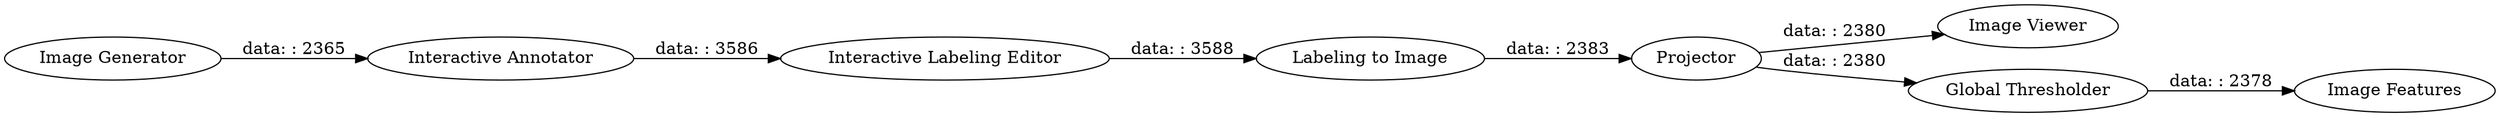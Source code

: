 digraph {
	"1552169295318596766_12" [label="Image Viewer"]
	"1552169295318596766_8" [label=Projector]
	"1552169295318596766_11" [label="Image Features"]
	"1552169295318596766_15" [label="Interactive Labeling Editor"]
	"1552169295318596766_2" [label="Image Generator"]
	"1552169295318596766_7" [label="Labeling to Image"]
	"1552169295318596766_9" [label="Global Thresholder"]
	"1552169295318596766_3" [label="Interactive Annotator"]
	"1552169295318596766_8" -> "1552169295318596766_9" [label="data: : 2380"]
	"1552169295318596766_15" -> "1552169295318596766_7" [label="data: : 3588"]
	"1552169295318596766_3" -> "1552169295318596766_15" [label="data: : 3586"]
	"1552169295318596766_7" -> "1552169295318596766_8" [label="data: : 2383"]
	"1552169295318596766_9" -> "1552169295318596766_11" [label="data: : 2378"]
	"1552169295318596766_2" -> "1552169295318596766_3" [label="data: : 2365"]
	"1552169295318596766_8" -> "1552169295318596766_12" [label="data: : 2380"]
	rankdir=LR
}
